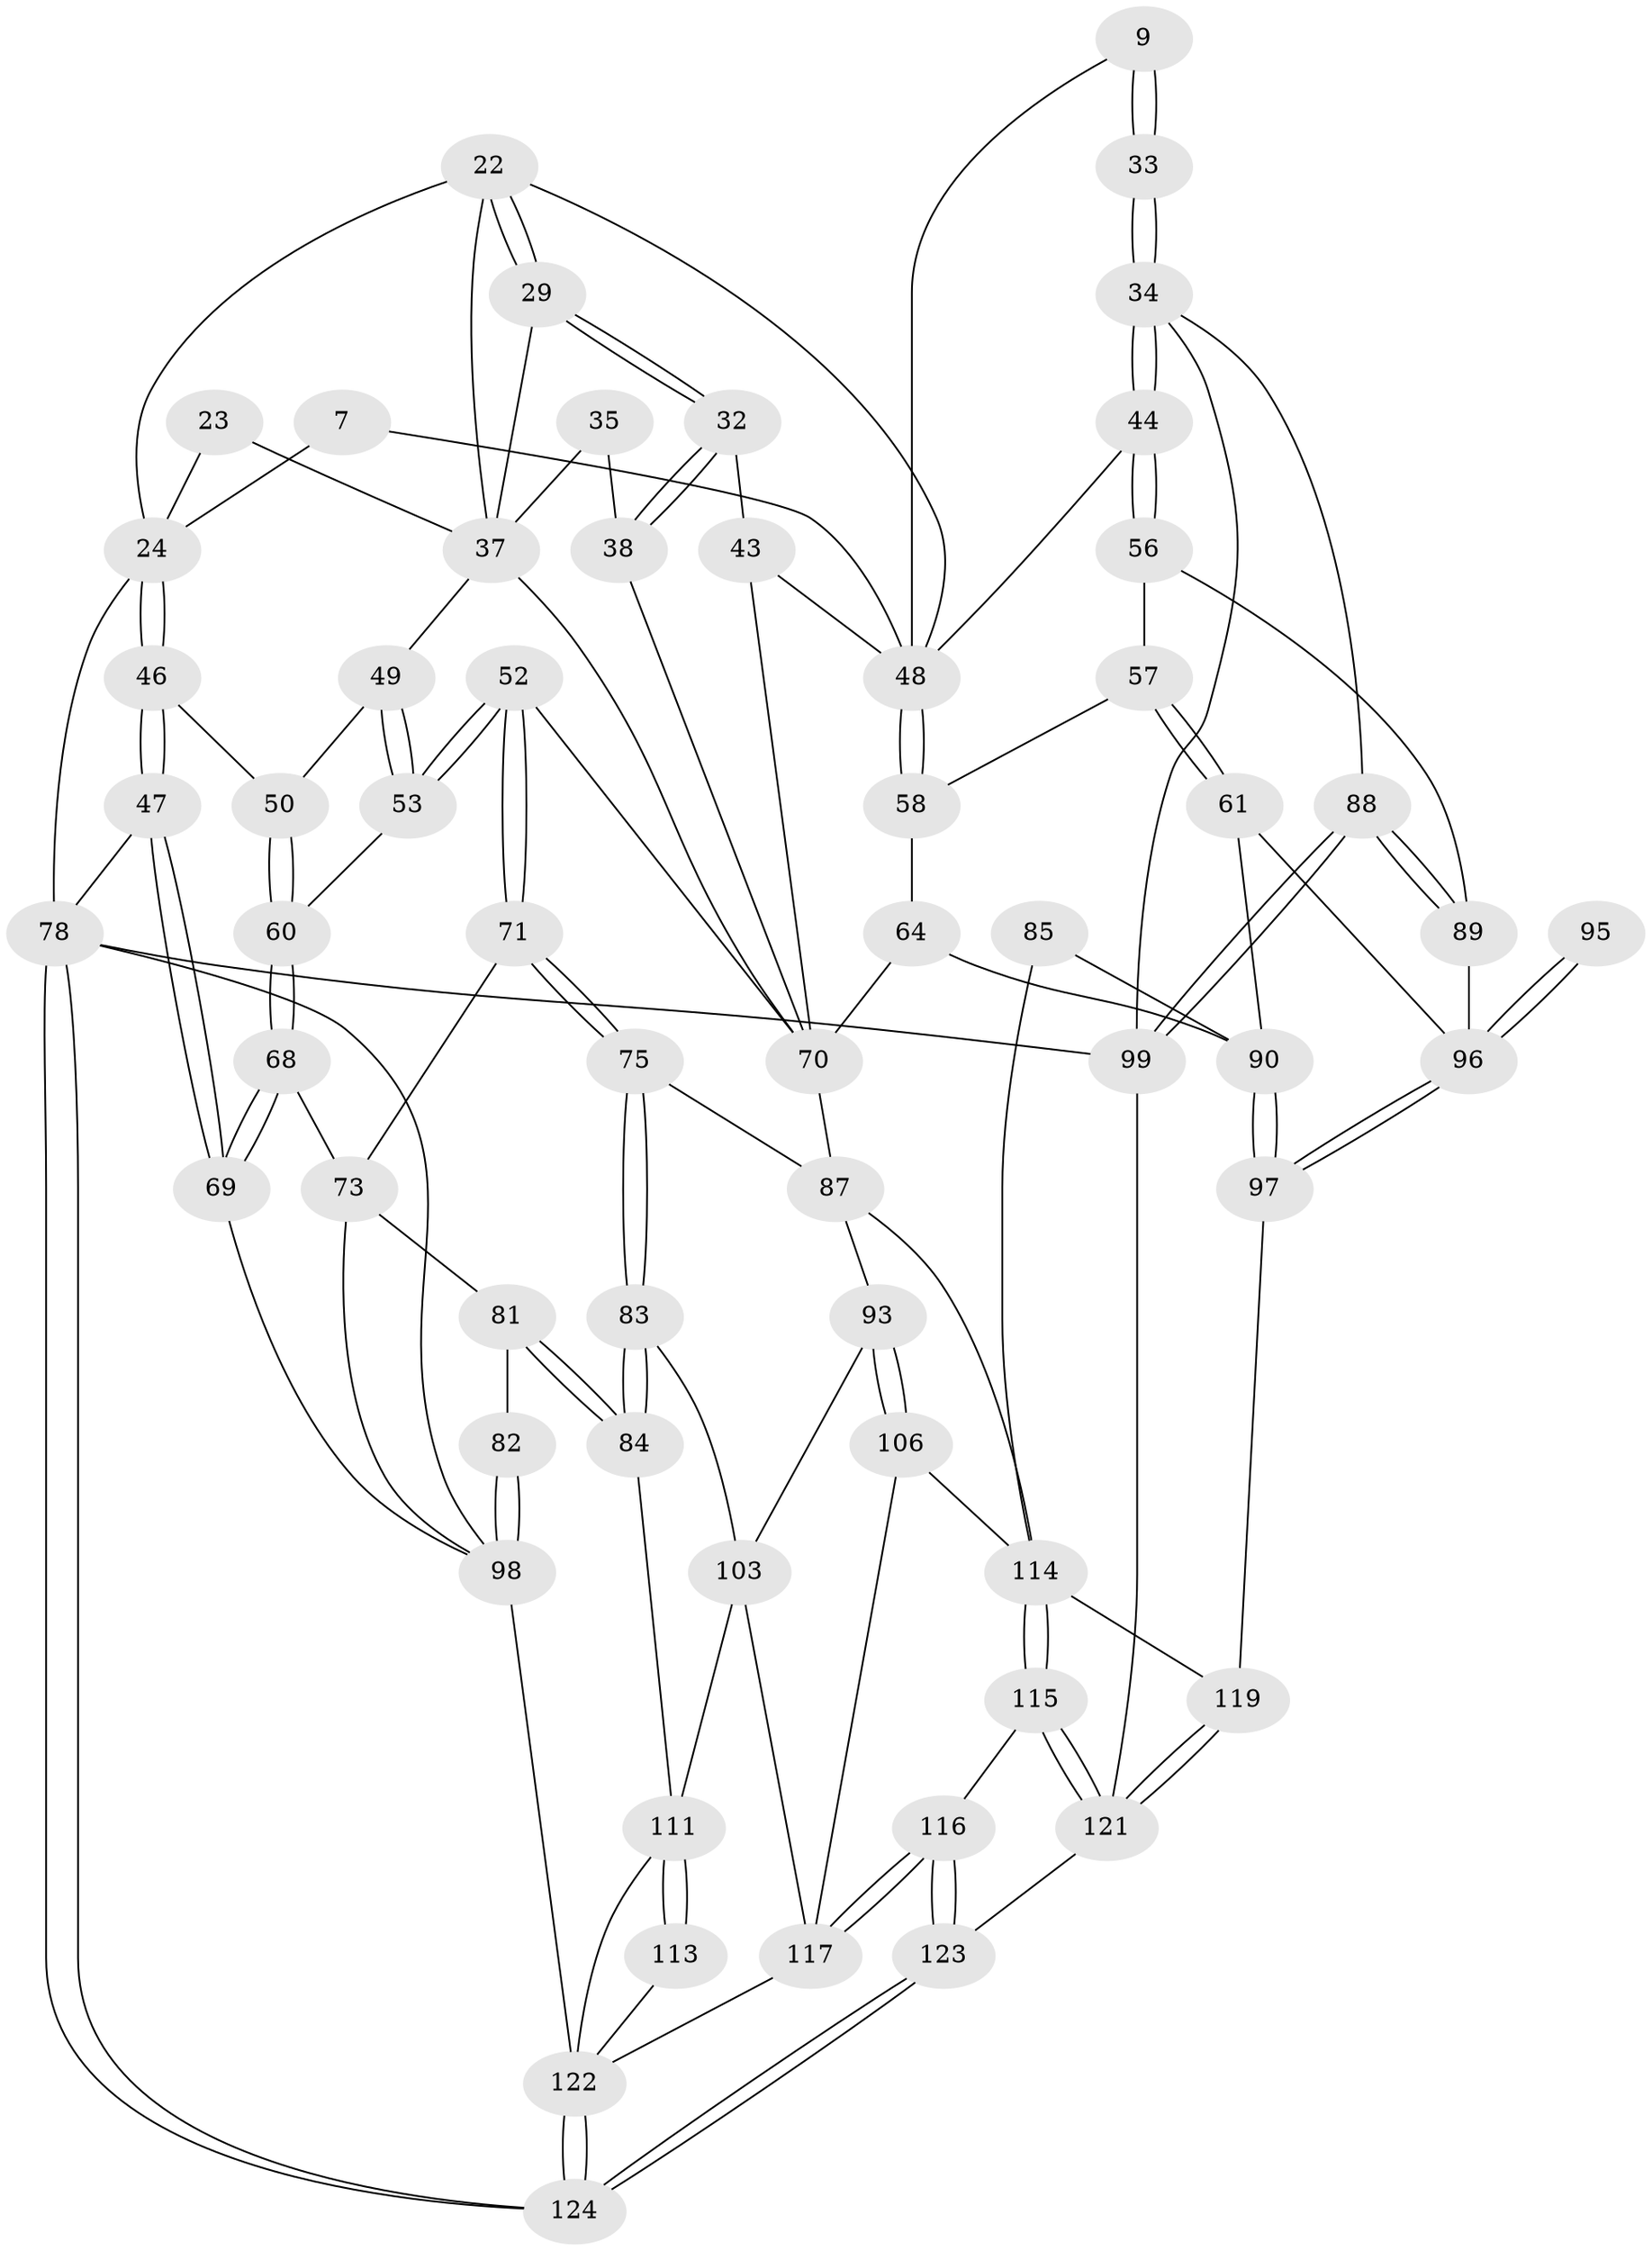 // original degree distribution, {3: 0.016129032258064516, 4: 0.22580645161290322, 6: 0.20967741935483872, 5: 0.5483870967741935}
// Generated by graph-tools (version 1.1) at 2025/04/03/04/25 22:04:29]
// undirected, 62 vertices, 141 edges
graph export_dot {
graph [start="1"]
  node [color=gray90,style=filled];
  7 [pos="+0.6428715400203237+0"];
  9 [pos="+0.7362515637496954+0.13438248650856574"];
  22 [pos="+0.4127166807510081+0.0910482875891854",super="+19+21"];
  23 [pos="+0.2202338502195376+0.18570378661225845"];
  24 [pos="+0.17945312552785267+0.18307314413777617",super="+20"];
  29 [pos="+0.4042480725212733+0.14295187862593853"];
  32 [pos="+0.4184563161016163+0.15956389304010232"];
  33 [pos="+0.8648803687621487+0.2222066540089635",super="+15+8"];
  34 [pos="+0.8701637970251309+0.2304294586578332",super="+25+14"];
  35 [pos="+0.35761169772294615+0.16659232198315657"];
  37 [pos="+0.24898227709165424+0.23197581165422795",super="+36+30"];
  38 [pos="+0.38205724443436295+0.23167729965960748"];
  43 [pos="+0.596138634180904+0.22185407621615763",super="+39"];
  44 [pos="+0.8519316067328628+0.256853419631956"];
  46 [pos="+0+0.22914979603954613"];
  47 [pos="+0+0.19693734514636044"];
  48 [pos="+0.6600074040944297+0.2891950858345142",super="+45+18"];
  49 [pos="+0.24105520851528645+0.24276815547254363"];
  50 [pos="+0.13063738845767986+0.3441179321731932"];
  52 [pos="+0.2569547018896798+0.4481385727358949"];
  53 [pos="+0.24200639689143025+0.4404320301456077"];
  56 [pos="+0.8490973315403831+0.27122512546329663"];
  57 [pos="+0.729723537640722+0.358911551738135"];
  58 [pos="+0.674046739909893+0.31683079696127153"];
  60 [pos="+0.16918157809150522+0.41654736304773"];
  61 [pos="+0.7690747657414302+0.528706978924118"];
  64 [pos="+0.6140948752589175+0.5183990718798727",super="+59"];
  68 [pos="+0.08620287480202096+0.4930496803050549"];
  69 [pos="+0+0.34203013681052247"];
  70 [pos="+0.4446889538314353+0.5440437629037003",super="+51"];
  71 [pos="+0.23203652604688732+0.572213522131791"];
  73 [pos="+0.08998826203986476+0.5485003363907891",super="+72"];
  75 [pos="+0.2453690008627728+0.606790030117151"];
  78 [pos="+0+1",super="+4"];
  81 [pos="+0.1549532439477105+0.686381339906649"];
  82 [pos="+0.07333895084611992+0.6381471987830419"];
  83 [pos="+0.24026138146914255+0.6417405854778198"];
  84 [pos="+0.17473241808155374+0.7018502638899251"];
  85 [pos="+0.5780851233509552+0.7054384730446046"];
  87 [pos="+0.43853339836536254+0.6142052404620669",super="+74"];
  88 [pos="+1+1",super="+54+26"];
  89 [pos="+0.9874719640286527+0.9676407554390478",super="+65+55"];
  90 [pos="+0.6822506320010558+0.6817669297937174",super="+62+63"];
  93 [pos="+0.35741945916408346+0.7117818406418244"];
  95 [pos="+0.780479764894236+0.6049755310040166"];
  96 [pos="+0.7526334238287767+0.8111057079626084",super="+92"];
  97 [pos="+0.7167318943871109+0.8095715357584282"];
  98 [pos="+0.04151041864913046+0.7256368739997238",super="+80+79"];
  99 [pos="+1+1",super="+3"];
  103 [pos="+0.2346836051022454+0.7968588166439731",super="+94"];
  106 [pos="+0.36734530466744564+0.7477288550946134"];
  111 [pos="+0.1133620759528061+0.9184130712190534",super="+101+100+104"];
  113 [pos="+0.19588778007112048+0.825925481946786"];
  114 [pos="+0.46788207083989414+0.8785061231591417",super="+109+108"];
  115 [pos="+0.46010277808932676+0.8904762484364367"];
  116 [pos="+0.4193665414378212+0.9346361485071543"];
  117 [pos="+0.35197595402967996+0.9111698009660433",super="+107"];
  119 [pos="+0.6287432903520251+0.9461014692024179",super="+110"];
  121 [pos="+0.6441835089998867+1",super="+120"];
  122 [pos="+0.15076534349442583+1",super="+112+118+105+102"];
  123 [pos="+0.42740686242781667+1"];
  124 [pos="+0.1230669128781339+1"];
  7 -- 24;
  7 -- 48;
  9 -- 33 [weight=2];
  9 -- 33;
  9 -- 48;
  22 -- 29;
  22 -- 29;
  22 -- 24 [weight=2];
  22 -- 48;
  22 -- 37;
  23 -- 24 [weight=2];
  23 -- 37;
  24 -- 46;
  24 -- 46;
  24 -- 78;
  29 -- 32;
  29 -- 32;
  29 -- 37;
  32 -- 38;
  32 -- 38;
  32 -- 43;
  33 -- 34 [weight=3];
  33 -- 34;
  34 -- 44;
  34 -- 44;
  34 -- 88;
  34 -- 99;
  35 -- 38;
  35 -- 37 [weight=2];
  37 -- 49;
  37 -- 70;
  38 -- 70;
  43 -- 48 [weight=3];
  43 -- 70;
  44 -- 56;
  44 -- 56;
  44 -- 48;
  46 -- 47;
  46 -- 47;
  46 -- 50;
  47 -- 69;
  47 -- 69;
  47 -- 78;
  48 -- 58;
  48 -- 58;
  49 -- 50;
  49 -- 53;
  49 -- 53;
  50 -- 60;
  50 -- 60;
  52 -- 53;
  52 -- 53;
  52 -- 71;
  52 -- 71;
  52 -- 70;
  53 -- 60;
  56 -- 57;
  56 -- 89;
  57 -- 58;
  57 -- 61;
  57 -- 61;
  58 -- 64;
  60 -- 68;
  60 -- 68;
  61 -- 96;
  61 -- 90;
  64 -- 70 [weight=2];
  64 -- 90;
  68 -- 69;
  68 -- 69;
  68 -- 73;
  69 -- 98;
  70 -- 87;
  71 -- 75;
  71 -- 75;
  71 -- 73;
  73 -- 98;
  73 -- 81;
  75 -- 83;
  75 -- 83;
  75 -- 87;
  78 -- 124;
  78 -- 124;
  78 -- 99 [weight=2];
  78 -- 98;
  81 -- 82;
  81 -- 84;
  81 -- 84;
  82 -- 98 [weight=2];
  82 -- 98;
  83 -- 84;
  83 -- 84;
  83 -- 103;
  84 -- 111;
  85 -- 90 [weight=2];
  85 -- 114;
  87 -- 93;
  87 -- 114;
  88 -- 89 [weight=2];
  88 -- 89;
  88 -- 99 [weight=2];
  88 -- 99;
  89 -- 96 [weight=2];
  90 -- 97;
  90 -- 97;
  93 -- 106;
  93 -- 106;
  93 -- 103;
  95 -- 96 [weight=3];
  95 -- 96;
  96 -- 97;
  96 -- 97;
  97 -- 119;
  98 -- 122 [weight=2];
  99 -- 121;
  103 -- 111;
  103 -- 117;
  106 -- 114;
  106 -- 117;
  111 -- 113 [weight=2];
  111 -- 113;
  111 -- 122 [weight=2];
  113 -- 122;
  114 -- 115;
  114 -- 115;
  114 -- 119 [weight=2];
  115 -- 116;
  115 -- 121;
  115 -- 121;
  116 -- 117;
  116 -- 117;
  116 -- 123;
  116 -- 123;
  117 -- 122;
  119 -- 121;
  119 -- 121;
  121 -- 123;
  122 -- 124;
  122 -- 124;
  123 -- 124;
  123 -- 124;
}
